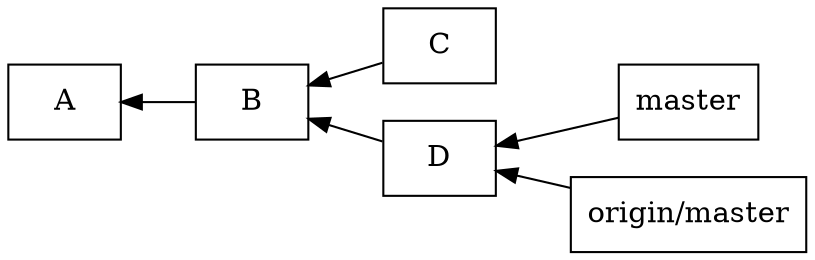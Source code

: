 digraph G {
  rankdir=RL

  node [shape=rectangle,style="fill=green!20"]
  A
  B
  node [style="fill=red!20"]
  C
  node [style="fill=green!20"]
  D

  node [shape=rectangle,style="fill=yellow!20"]
  master
  "origin/master"

  B -> A
  C -> B
  D -> B
  master -> D
  "origin/master" -> D
}